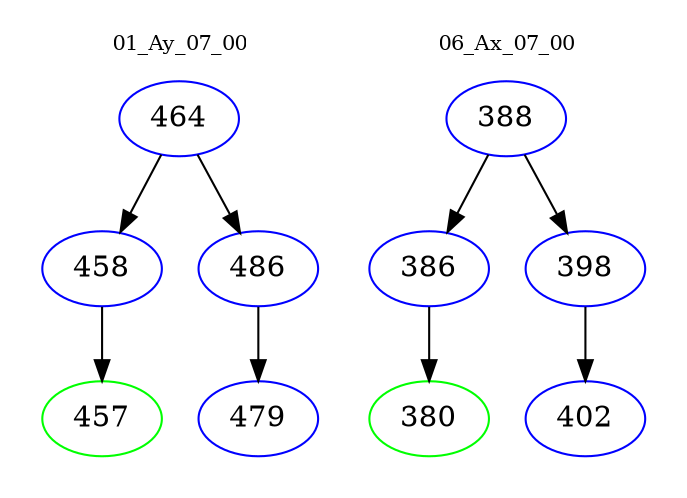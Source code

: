 digraph{
subgraph cluster_0 {
color = white
label = "01_Ay_07_00";
fontsize=10;
T0_464 [label="464", color="blue"]
T0_464 -> T0_458 [color="black"]
T0_458 [label="458", color="blue"]
T0_458 -> T0_457 [color="black"]
T0_457 [label="457", color="green"]
T0_464 -> T0_486 [color="black"]
T0_486 [label="486", color="blue"]
T0_486 -> T0_479 [color="black"]
T0_479 [label="479", color="blue"]
}
subgraph cluster_1 {
color = white
label = "06_Ax_07_00";
fontsize=10;
T1_388 [label="388", color="blue"]
T1_388 -> T1_386 [color="black"]
T1_386 [label="386", color="blue"]
T1_386 -> T1_380 [color="black"]
T1_380 [label="380", color="green"]
T1_388 -> T1_398 [color="black"]
T1_398 [label="398", color="blue"]
T1_398 -> T1_402 [color="black"]
T1_402 [label="402", color="blue"]
}
}
